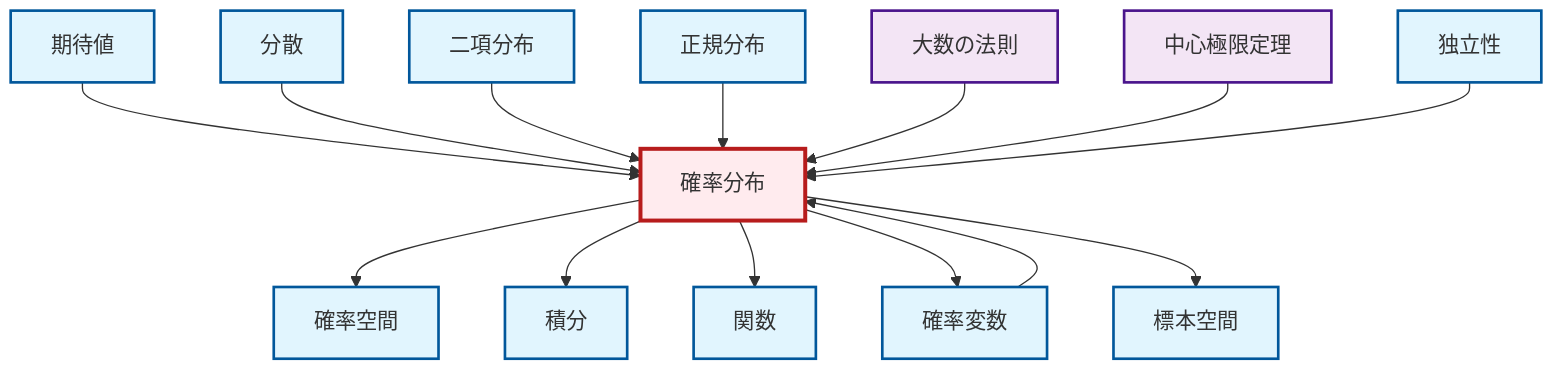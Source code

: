 graph TD
    classDef definition fill:#e1f5fe,stroke:#01579b,stroke-width:2px
    classDef theorem fill:#f3e5f5,stroke:#4a148c,stroke-width:2px
    classDef axiom fill:#fff3e0,stroke:#e65100,stroke-width:2px
    classDef example fill:#e8f5e9,stroke:#1b5e20,stroke-width:2px
    classDef current fill:#ffebee,stroke:#b71c1c,stroke-width:3px
    def-normal-distribution["正規分布"]:::definition
    def-independence["独立性"]:::definition
    def-function["関数"]:::definition
    def-integral["積分"]:::definition
    def-random-variable["確率変数"]:::definition
    thm-central-limit["中心極限定理"]:::theorem
    def-variance["分散"]:::definition
    def-binomial-distribution["二項分布"]:::definition
    def-sample-space["標本空間"]:::definition
    def-probability-space["確率空間"]:::definition
    def-probability-distribution["確率分布"]:::definition
    def-expectation["期待値"]:::definition
    thm-law-of-large-numbers["大数の法則"]:::theorem
    def-expectation --> def-probability-distribution
    def-probability-distribution --> def-probability-space
    def-probability-distribution --> def-integral
    def-random-variable --> def-probability-distribution
    def-probability-distribution --> def-function
    def-variance --> def-probability-distribution
    def-probability-distribution --> def-random-variable
    def-binomial-distribution --> def-probability-distribution
    def-normal-distribution --> def-probability-distribution
    thm-law-of-large-numbers --> def-probability-distribution
    thm-central-limit --> def-probability-distribution
    def-independence --> def-probability-distribution
    def-probability-distribution --> def-sample-space
    class def-probability-distribution current